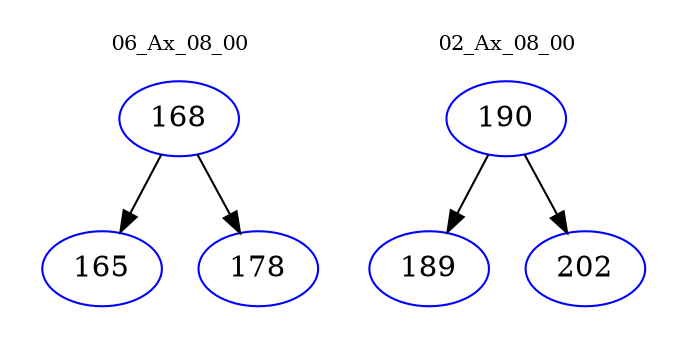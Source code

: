 digraph{
subgraph cluster_0 {
color = white
label = "06_Ax_08_00";
fontsize=10;
T0_168 [label="168", color="blue"]
T0_168 -> T0_165 [color="black"]
T0_165 [label="165", color="blue"]
T0_168 -> T0_178 [color="black"]
T0_178 [label="178", color="blue"]
}
subgraph cluster_1 {
color = white
label = "02_Ax_08_00";
fontsize=10;
T1_190 [label="190", color="blue"]
T1_190 -> T1_189 [color="black"]
T1_189 [label="189", color="blue"]
T1_190 -> T1_202 [color="black"]
T1_202 [label="202", color="blue"]
}
}
